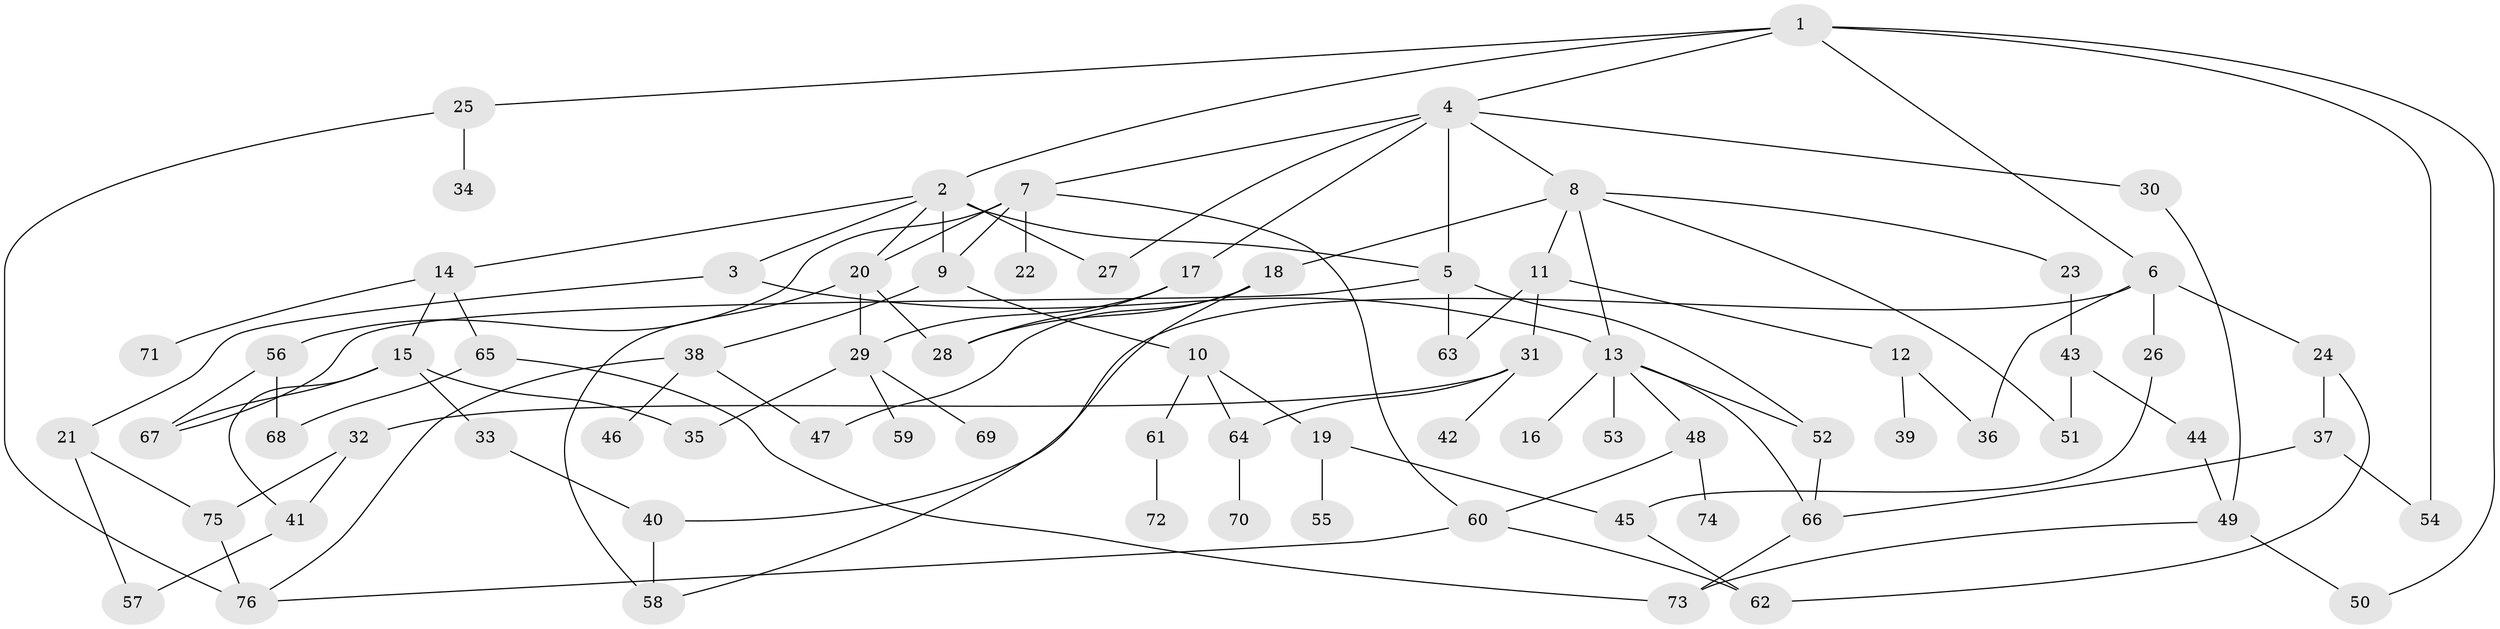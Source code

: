 // coarse degree distribution, {9: 0.019230769230769232, 8: 0.019230769230769232, 10: 0.019230769230769232, 5: 0.1346153846153846, 11: 0.019230769230769232, 6: 0.038461538461538464, 4: 0.09615384615384616, 2: 0.25, 1: 0.21153846153846154, 3: 0.17307692307692307, 7: 0.019230769230769232}
// Generated by graph-tools (version 1.1) at 2025/23/03/03/25 07:23:31]
// undirected, 76 vertices, 113 edges
graph export_dot {
graph [start="1"]
  node [color=gray90,style=filled];
  1;
  2;
  3;
  4;
  5;
  6;
  7;
  8;
  9;
  10;
  11;
  12;
  13;
  14;
  15;
  16;
  17;
  18;
  19;
  20;
  21;
  22;
  23;
  24;
  25;
  26;
  27;
  28;
  29;
  30;
  31;
  32;
  33;
  34;
  35;
  36;
  37;
  38;
  39;
  40;
  41;
  42;
  43;
  44;
  45;
  46;
  47;
  48;
  49;
  50;
  51;
  52;
  53;
  54;
  55;
  56;
  57;
  58;
  59;
  60;
  61;
  62;
  63;
  64;
  65;
  66;
  67;
  68;
  69;
  70;
  71;
  72;
  73;
  74;
  75;
  76;
  1 -- 2;
  1 -- 4;
  1 -- 6;
  1 -- 25;
  1 -- 50;
  1 -- 54;
  2 -- 3;
  2 -- 14;
  2 -- 27;
  2 -- 9;
  2 -- 5;
  2 -- 20;
  3 -- 21;
  3 -- 13;
  4 -- 5;
  4 -- 7;
  4 -- 8;
  4 -- 17;
  4 -- 27;
  4 -- 30;
  5 -- 63;
  5 -- 52;
  5 -- 67;
  6 -- 24;
  6 -- 26;
  6 -- 40;
  6 -- 36;
  7 -- 9;
  7 -- 20;
  7 -- 22;
  7 -- 56;
  7 -- 60;
  8 -- 11;
  8 -- 13;
  8 -- 18;
  8 -- 23;
  8 -- 51;
  9 -- 10;
  9 -- 38;
  10 -- 19;
  10 -- 61;
  10 -- 64;
  11 -- 12;
  11 -- 31;
  11 -- 63;
  12 -- 36;
  12 -- 39;
  13 -- 16;
  13 -- 48;
  13 -- 52;
  13 -- 53;
  13 -- 66;
  14 -- 15;
  14 -- 65;
  14 -- 71;
  15 -- 33;
  15 -- 35;
  15 -- 67;
  15 -- 41;
  17 -- 29;
  17 -- 28;
  18 -- 28;
  18 -- 47;
  18 -- 58;
  19 -- 45;
  19 -- 55;
  20 -- 29;
  20 -- 28;
  20 -- 58;
  21 -- 57;
  21 -- 75;
  23 -- 43;
  24 -- 37;
  24 -- 62;
  25 -- 34;
  25 -- 76;
  26 -- 45;
  29 -- 59;
  29 -- 69;
  29 -- 35;
  30 -- 49;
  31 -- 32;
  31 -- 42;
  31 -- 64;
  32 -- 41;
  32 -- 75;
  33 -- 40;
  37 -- 54;
  37 -- 66;
  38 -- 46;
  38 -- 76;
  38 -- 47;
  40 -- 58;
  41 -- 57;
  43 -- 44;
  43 -- 51;
  44 -- 49;
  45 -- 62;
  48 -- 60;
  48 -- 74;
  49 -- 73;
  49 -- 50;
  52 -- 66;
  56 -- 67;
  56 -- 68;
  60 -- 76;
  60 -- 62;
  61 -- 72;
  64 -- 70;
  65 -- 68;
  65 -- 73;
  66 -- 73;
  75 -- 76;
}
